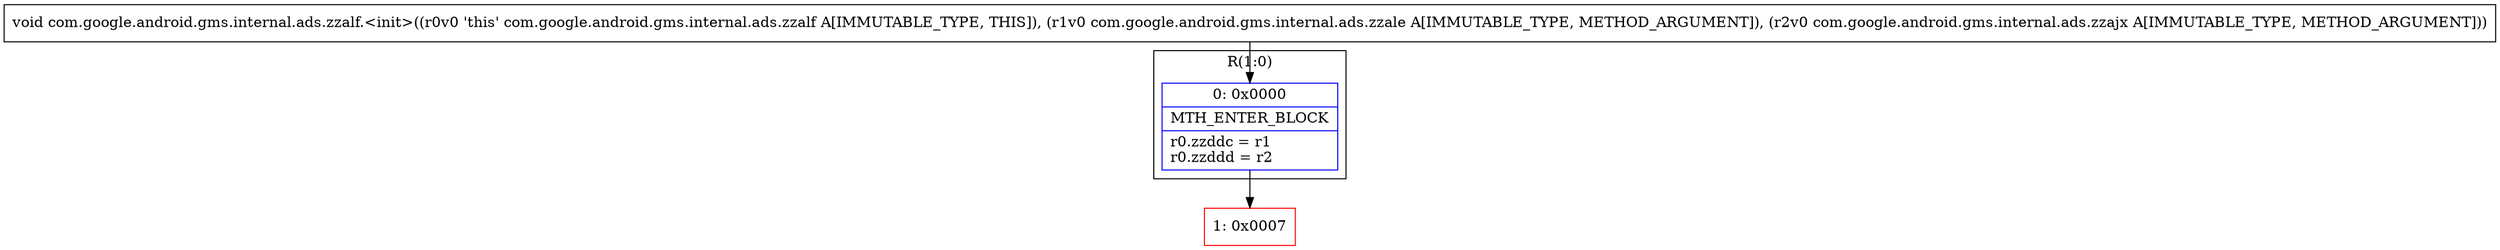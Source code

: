 digraph "CFG forcom.google.android.gms.internal.ads.zzalf.\<init\>(Lcom\/google\/android\/gms\/internal\/ads\/zzale;Lcom\/google\/android\/gms\/internal\/ads\/zzajx;)V" {
subgraph cluster_Region_1806922351 {
label = "R(1:0)";
node [shape=record,color=blue];
Node_0 [shape=record,label="{0\:\ 0x0000|MTH_ENTER_BLOCK\l|r0.zzddc = r1\lr0.zzddd = r2\l}"];
}
Node_1 [shape=record,color=red,label="{1\:\ 0x0007}"];
MethodNode[shape=record,label="{void com.google.android.gms.internal.ads.zzalf.\<init\>((r0v0 'this' com.google.android.gms.internal.ads.zzalf A[IMMUTABLE_TYPE, THIS]), (r1v0 com.google.android.gms.internal.ads.zzale A[IMMUTABLE_TYPE, METHOD_ARGUMENT]), (r2v0 com.google.android.gms.internal.ads.zzajx A[IMMUTABLE_TYPE, METHOD_ARGUMENT])) }"];
MethodNode -> Node_0;
Node_0 -> Node_1;
}

